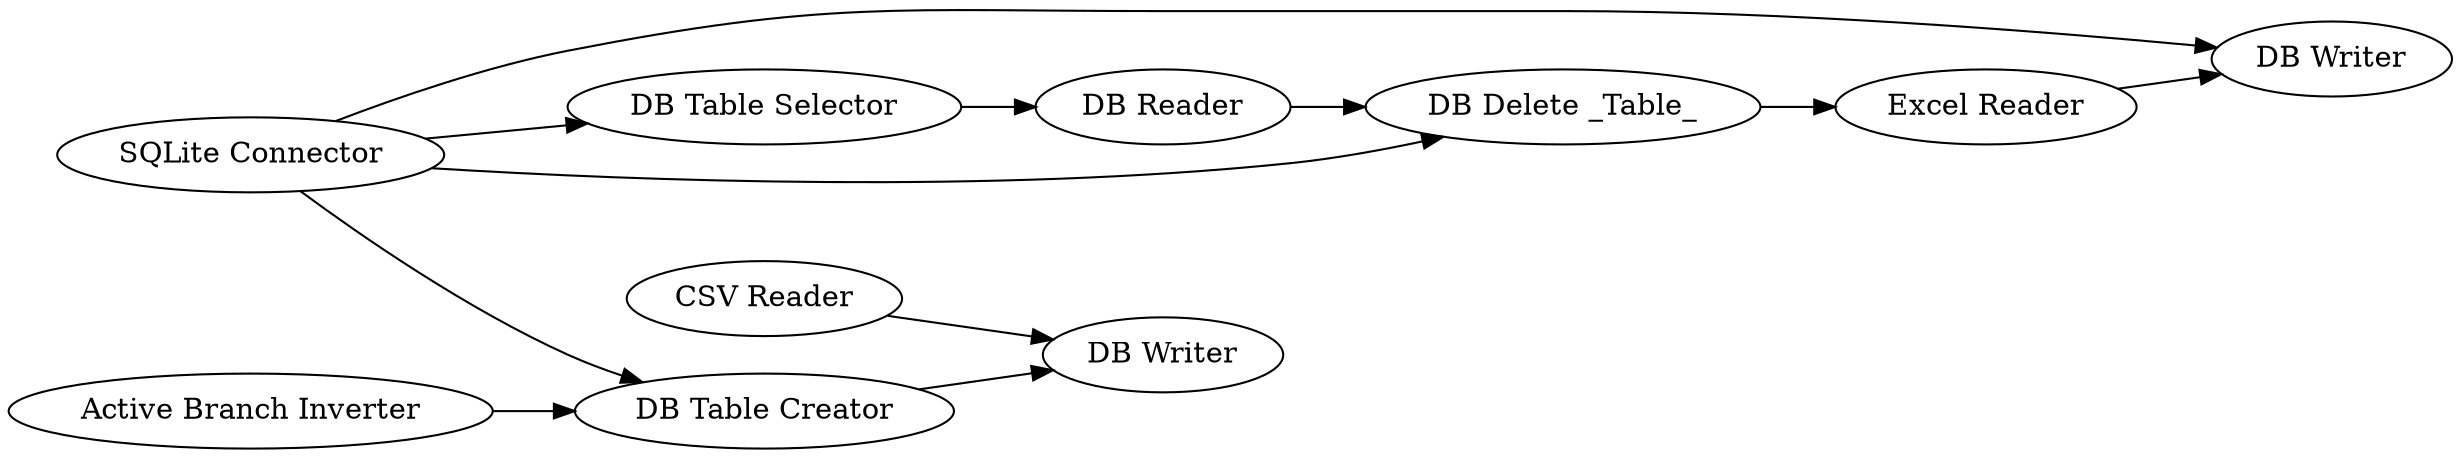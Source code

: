 digraph {
	"6239003662175789921_26" [label="DB Writer"]
	"6239003662175789921_21" [label="DB Delete _Table_"]
	"6239003662175789921_16" [label="SQLite Connector"]
	"6239003662175789921_20" [label="DB Reader"]
	"6239003662175789921_18" [label="DB Writer"]
	"6239003662175789921_17" [label="Excel Reader"]
	"6239003662175789921_28" [label="Active Branch Inverter"]
	"6239003662175789921_25" [label="CSV Reader"]
	"6239003662175789921_19" [label="DB Table Selector"]
	"6239003662175789921_27" [label="DB Table Creator"]
	"6239003662175789921_19" -> "6239003662175789921_20"
	"6239003662175789921_17" -> "6239003662175789921_18"
	"6239003662175789921_16" -> "6239003662175789921_18"
	"6239003662175789921_25" -> "6239003662175789921_26"
	"6239003662175789921_16" -> "6239003662175789921_21"
	"6239003662175789921_20" -> "6239003662175789921_21"
	"6239003662175789921_16" -> "6239003662175789921_19"
	"6239003662175789921_28" -> "6239003662175789921_27"
	"6239003662175789921_21" -> "6239003662175789921_17"
	"6239003662175789921_16" -> "6239003662175789921_27"
	"6239003662175789921_27" -> "6239003662175789921_26"
	rankdir=LR
}
